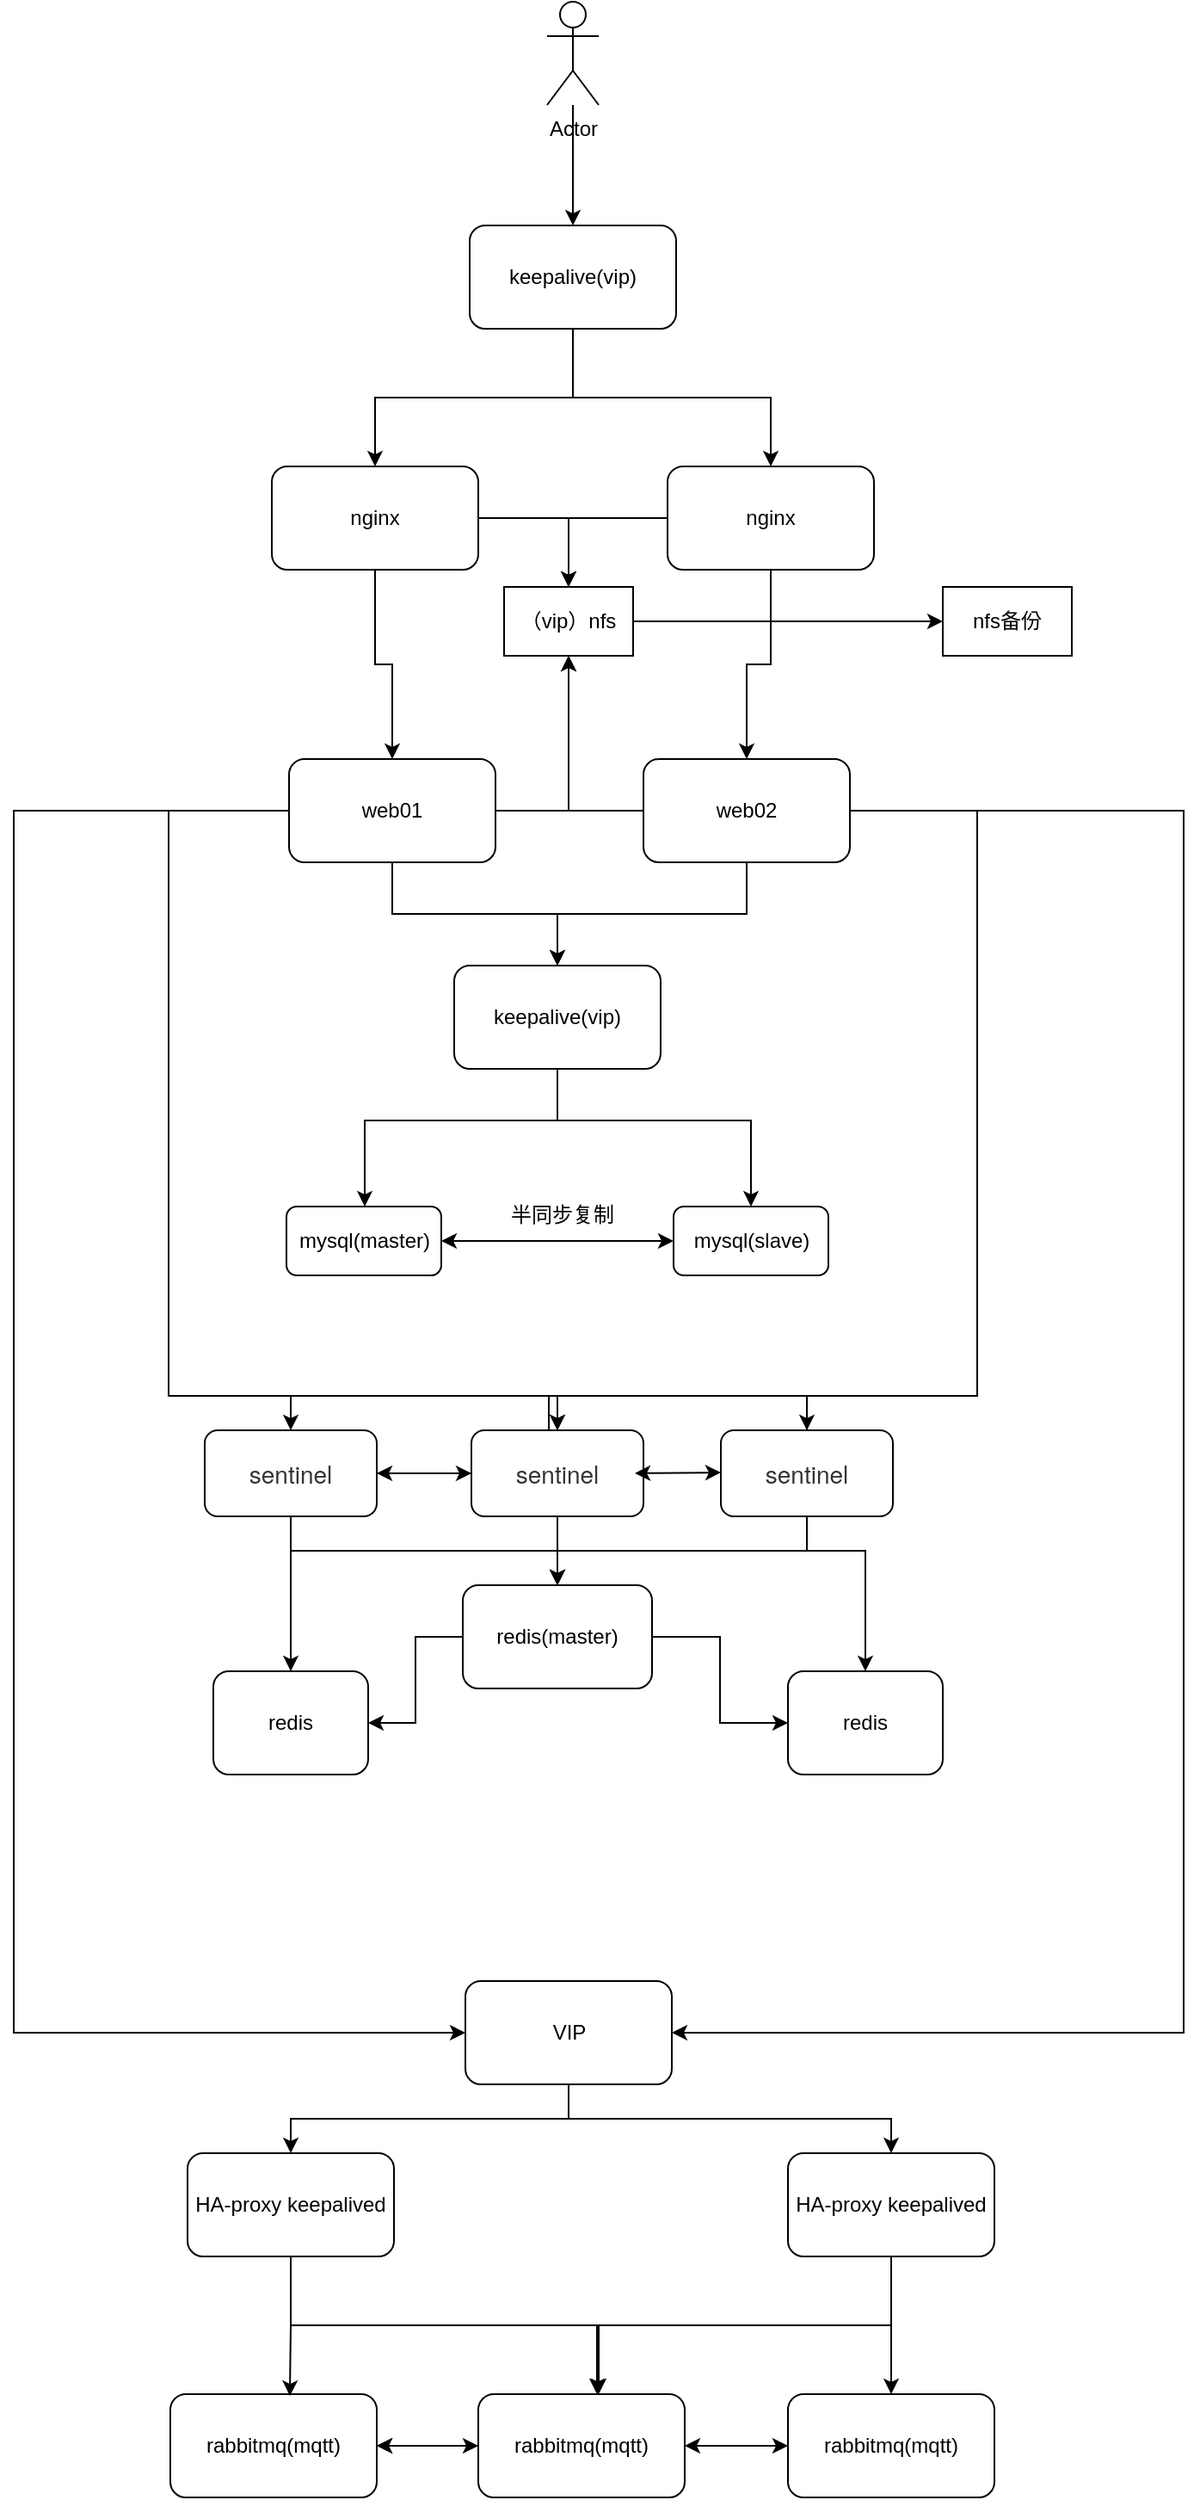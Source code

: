 <mxfile version="20.3.7" type="github">
  <diagram id="EFDAmcywMQUgyk0wCMeb" name="第 1 页">
    <mxGraphModel dx="2249" dy="1931" grid="1" gridSize="10" guides="1" tooltips="1" connect="1" arrows="1" fold="1" page="1" pageScale="1" pageWidth="827" pageHeight="1169" math="0" shadow="0">
      <root>
        <mxCell id="0" />
        <mxCell id="1" parent="0" />
        <mxCell id="dtd9RRR36Zd7Hm7ETKHa-63" style="edgeStyle=orthogonalEdgeStyle;rounded=0;orthogonalLoop=1;jettySize=auto;html=1;entryX=0.5;entryY=1;entryDx=0;entryDy=0;" edge="1" parent="1" source="dtd9RRR36Zd7Hm7ETKHa-1" target="dtd9RRR36Zd7Hm7ETKHa-60">
          <mxGeometry relative="1" as="geometry" />
        </mxCell>
        <mxCell id="dtd9RRR36Zd7Hm7ETKHa-70" style="edgeStyle=orthogonalEdgeStyle;rounded=0;orthogonalLoop=1;jettySize=auto;html=1;" edge="1" parent="1" source="dtd9RRR36Zd7Hm7ETKHa-1" target="dtd9RRR36Zd7Hm7ETKHa-69">
          <mxGeometry relative="1" as="geometry" />
        </mxCell>
        <mxCell id="dtd9RRR36Zd7Hm7ETKHa-79" style="edgeStyle=orthogonalEdgeStyle;rounded=0;orthogonalLoop=1;jettySize=auto;html=1;entryX=0.5;entryY=0;entryDx=0;entryDy=0;" edge="1" parent="1" source="dtd9RRR36Zd7Hm7ETKHa-1" target="dtd9RRR36Zd7Hm7ETKHa-27">
          <mxGeometry relative="1" as="geometry">
            <Array as="points">
              <mxPoint x="-10" y="340" />
              <mxPoint x="-10" y="680" />
              <mxPoint x="216" y="680" />
            </Array>
          </mxGeometry>
        </mxCell>
        <mxCell id="dtd9RRR36Zd7Hm7ETKHa-94" style="edgeStyle=orthogonalEdgeStyle;rounded=0;orthogonalLoop=1;jettySize=auto;html=1;entryX=0;entryY=0.5;entryDx=0;entryDy=0;" edge="1" parent="1" source="dtd9RRR36Zd7Hm7ETKHa-1" target="dtd9RRR36Zd7Hm7ETKHa-80">
          <mxGeometry relative="1" as="geometry">
            <Array as="points">
              <mxPoint x="-100" y="340" />
              <mxPoint x="-100" y="1050" />
            </Array>
          </mxGeometry>
        </mxCell>
        <mxCell id="dtd9RRR36Zd7Hm7ETKHa-1" value="web01" style="rounded=1;whiteSpace=wrap;html=1;" vertex="1" parent="1">
          <mxGeometry x="60" y="310" width="120" height="60" as="geometry" />
        </mxCell>
        <mxCell id="dtd9RRR36Zd7Hm7ETKHa-64" style="edgeStyle=orthogonalEdgeStyle;rounded=0;orthogonalLoop=1;jettySize=auto;html=1;entryX=0.5;entryY=1;entryDx=0;entryDy=0;" edge="1" parent="1" source="dtd9RRR36Zd7Hm7ETKHa-2" target="dtd9RRR36Zd7Hm7ETKHa-60">
          <mxGeometry relative="1" as="geometry">
            <Array as="points">
              <mxPoint x="223" y="340" />
            </Array>
          </mxGeometry>
        </mxCell>
        <mxCell id="dtd9RRR36Zd7Hm7ETKHa-72" style="edgeStyle=orthogonalEdgeStyle;rounded=0;orthogonalLoop=1;jettySize=auto;html=1;" edge="1" parent="1" source="dtd9RRR36Zd7Hm7ETKHa-2" target="dtd9RRR36Zd7Hm7ETKHa-69">
          <mxGeometry relative="1" as="geometry" />
        </mxCell>
        <mxCell id="dtd9RRR36Zd7Hm7ETKHa-78" style="edgeStyle=orthogonalEdgeStyle;rounded=0;orthogonalLoop=1;jettySize=auto;html=1;entryX=0.5;entryY=0;entryDx=0;entryDy=0;" edge="1" parent="1" source="dtd9RRR36Zd7Hm7ETKHa-2" target="dtd9RRR36Zd7Hm7ETKHa-27">
          <mxGeometry relative="1" as="geometry">
            <Array as="points">
              <mxPoint x="460" y="340" />
              <mxPoint x="460" y="680" />
              <mxPoint x="216" y="680" />
            </Array>
          </mxGeometry>
        </mxCell>
        <mxCell id="dtd9RRR36Zd7Hm7ETKHa-96" style="edgeStyle=orthogonalEdgeStyle;rounded=0;orthogonalLoop=1;jettySize=auto;html=1;entryX=1;entryY=0.5;entryDx=0;entryDy=0;" edge="1" parent="1" source="dtd9RRR36Zd7Hm7ETKHa-2" target="dtd9RRR36Zd7Hm7ETKHa-80">
          <mxGeometry relative="1" as="geometry">
            <Array as="points">
              <mxPoint x="580" y="340" />
              <mxPoint x="580" y="1050" />
            </Array>
          </mxGeometry>
        </mxCell>
        <mxCell id="dtd9RRR36Zd7Hm7ETKHa-2" value="web02" style="rounded=1;whiteSpace=wrap;html=1;" vertex="1" parent="1">
          <mxGeometry x="266" y="310" width="120" height="60" as="geometry" />
        </mxCell>
        <mxCell id="dtd9RRR36Zd7Hm7ETKHa-3" value="Actor" style="shape=umlActor;verticalLabelPosition=bottom;verticalAlign=top;html=1;outlineConnect=0;" vertex="1" parent="1">
          <mxGeometry x="210" y="-130" width="30" height="60" as="geometry" />
        </mxCell>
        <mxCell id="dtd9RRR36Zd7Hm7ETKHa-4" value="" style="endArrow=classic;html=1;rounded=0;entryX=0.5;entryY=0;entryDx=0;entryDy=0;" edge="1" parent="1" source="dtd9RRR36Zd7Hm7ETKHa-3" target="dtd9RRR36Zd7Hm7ETKHa-12">
          <mxGeometry width="50" height="50" relative="1" as="geometry">
            <mxPoint x="110" y="140" as="sourcePoint" />
            <mxPoint x="140" y="80" as="targetPoint" />
          </mxGeometry>
        </mxCell>
        <mxCell id="dtd9RRR36Zd7Hm7ETKHa-6" value="mysql(master)" style="rounded=1;whiteSpace=wrap;html=1;" vertex="1" parent="1">
          <mxGeometry x="58.5" y="570" width="90" height="40" as="geometry" />
        </mxCell>
        <mxCell id="dtd9RRR36Zd7Hm7ETKHa-8" value="mysql(slave)" style="rounded=1;whiteSpace=wrap;html=1;" vertex="1" parent="1">
          <mxGeometry x="283.5" y="570" width="90" height="40" as="geometry" />
        </mxCell>
        <mxCell id="dtd9RRR36Zd7Hm7ETKHa-9" value="" style="endArrow=classic;startArrow=classic;html=1;rounded=0;exitX=1;exitY=0.5;exitDx=0;exitDy=0;entryX=0;entryY=0.5;entryDx=0;entryDy=0;" edge="1" parent="1" source="dtd9RRR36Zd7Hm7ETKHa-6" target="dtd9RRR36Zd7Hm7ETKHa-8">
          <mxGeometry width="50" height="50" relative="1" as="geometry">
            <mxPoint x="178.5" y="590" as="sourcePoint" />
            <mxPoint x="228.5" y="540" as="targetPoint" />
          </mxGeometry>
        </mxCell>
        <mxCell id="dtd9RRR36Zd7Hm7ETKHa-18" style="edgeStyle=orthogonalEdgeStyle;rounded=0;orthogonalLoop=1;jettySize=auto;html=1;entryX=0.5;entryY=0;entryDx=0;entryDy=0;" edge="1" parent="1" source="dtd9RRR36Zd7Hm7ETKHa-12" target="dtd9RRR36Zd7Hm7ETKHa-14">
          <mxGeometry relative="1" as="geometry" />
        </mxCell>
        <mxCell id="dtd9RRR36Zd7Hm7ETKHa-58" style="edgeStyle=orthogonalEdgeStyle;rounded=0;orthogonalLoop=1;jettySize=auto;html=1;" edge="1" parent="1" source="dtd9RRR36Zd7Hm7ETKHa-12" target="dtd9RRR36Zd7Hm7ETKHa-15">
          <mxGeometry relative="1" as="geometry" />
        </mxCell>
        <mxCell id="dtd9RRR36Zd7Hm7ETKHa-12" value="keepalive(vip)" style="rounded=1;whiteSpace=wrap;html=1;" vertex="1" parent="1">
          <mxGeometry x="165" width="120" height="60" as="geometry" />
        </mxCell>
        <mxCell id="dtd9RRR36Zd7Hm7ETKHa-16" style="edgeStyle=orthogonalEdgeStyle;rounded=0;orthogonalLoop=1;jettySize=auto;html=1;entryX=0.5;entryY=0;entryDx=0;entryDy=0;" edge="1" parent="1" source="dtd9RRR36Zd7Hm7ETKHa-14" target="dtd9RRR36Zd7Hm7ETKHa-1">
          <mxGeometry relative="1" as="geometry" />
        </mxCell>
        <mxCell id="dtd9RRR36Zd7Hm7ETKHa-62" style="edgeStyle=orthogonalEdgeStyle;rounded=0;orthogonalLoop=1;jettySize=auto;html=1;entryX=0.5;entryY=0;entryDx=0;entryDy=0;" edge="1" parent="1" source="dtd9RRR36Zd7Hm7ETKHa-14" target="dtd9RRR36Zd7Hm7ETKHa-60">
          <mxGeometry relative="1" as="geometry" />
        </mxCell>
        <mxCell id="dtd9RRR36Zd7Hm7ETKHa-14" value="nginx" style="rounded=1;whiteSpace=wrap;html=1;" vertex="1" parent="1">
          <mxGeometry x="50" y="140" width="120" height="60" as="geometry" />
        </mxCell>
        <mxCell id="dtd9RRR36Zd7Hm7ETKHa-17" style="edgeStyle=orthogonalEdgeStyle;rounded=0;orthogonalLoop=1;jettySize=auto;html=1;entryX=0.5;entryY=0;entryDx=0;entryDy=0;" edge="1" parent="1" source="dtd9RRR36Zd7Hm7ETKHa-15" target="dtd9RRR36Zd7Hm7ETKHa-2">
          <mxGeometry relative="1" as="geometry" />
        </mxCell>
        <mxCell id="dtd9RRR36Zd7Hm7ETKHa-61" style="edgeStyle=orthogonalEdgeStyle;rounded=0;orthogonalLoop=1;jettySize=auto;html=1;entryX=0.5;entryY=0;entryDx=0;entryDy=0;" edge="1" parent="1" source="dtd9RRR36Zd7Hm7ETKHa-15" target="dtd9RRR36Zd7Hm7ETKHa-60">
          <mxGeometry relative="1" as="geometry" />
        </mxCell>
        <mxCell id="dtd9RRR36Zd7Hm7ETKHa-15" value="nginx" style="rounded=1;whiteSpace=wrap;html=1;" vertex="1" parent="1">
          <mxGeometry x="280" y="140" width="120" height="60" as="geometry" />
        </mxCell>
        <mxCell id="dtd9RRR36Zd7Hm7ETKHa-29" style="edgeStyle=orthogonalEdgeStyle;rounded=0;orthogonalLoop=1;jettySize=auto;html=1;exitX=1;exitY=0.5;exitDx=0;exitDy=0;entryX=1;entryY=0.5;entryDx=0;entryDy=0;" edge="1" parent="1" source="dtd9RRR36Zd7Hm7ETKHa-20" target="dtd9RRR36Zd7Hm7ETKHa-20">
          <mxGeometry relative="1" as="geometry">
            <mxPoint x="151" y="725" as="targetPoint" />
          </mxGeometry>
        </mxCell>
        <mxCell id="dtd9RRR36Zd7Hm7ETKHa-37" style="edgeStyle=orthogonalEdgeStyle;rounded=0;orthogonalLoop=1;jettySize=auto;html=1;entryX=0.5;entryY=0;entryDx=0;entryDy=0;" edge="1" parent="1" source="dtd9RRR36Zd7Hm7ETKHa-20" target="dtd9RRR36Zd7Hm7ETKHa-23">
          <mxGeometry relative="1" as="geometry" />
        </mxCell>
        <mxCell id="dtd9RRR36Zd7Hm7ETKHa-38" style="edgeStyle=orthogonalEdgeStyle;rounded=0;orthogonalLoop=1;jettySize=auto;html=1;" edge="1" parent="1" source="dtd9RRR36Zd7Hm7ETKHa-20" target="dtd9RRR36Zd7Hm7ETKHa-24">
          <mxGeometry relative="1" as="geometry">
            <Array as="points">
              <mxPoint x="61" y="770" />
              <mxPoint x="216" y="770" />
            </Array>
          </mxGeometry>
        </mxCell>
        <mxCell id="dtd9RRR36Zd7Hm7ETKHa-41" style="edgeStyle=orthogonalEdgeStyle;rounded=0;orthogonalLoop=1;jettySize=auto;html=1;entryX=0.5;entryY=0;entryDx=0;entryDy=0;" edge="1" parent="1" source="dtd9RRR36Zd7Hm7ETKHa-20" target="dtd9RRR36Zd7Hm7ETKHa-25">
          <mxGeometry relative="1" as="geometry">
            <Array as="points">
              <mxPoint x="61" y="770" />
              <mxPoint x="395" y="770" />
            </Array>
          </mxGeometry>
        </mxCell>
        <mxCell id="dtd9RRR36Zd7Hm7ETKHa-50" style="edgeStyle=orthogonalEdgeStyle;rounded=0;orthogonalLoop=1;jettySize=auto;html=1;entryX=0.5;entryY=0;entryDx=0;entryDy=0;" edge="1" parent="1" source="dtd9RRR36Zd7Hm7ETKHa-20" target="dtd9RRR36Zd7Hm7ETKHa-28">
          <mxGeometry relative="1" as="geometry" />
        </mxCell>
        <mxCell id="dtd9RRR36Zd7Hm7ETKHa-20" value="&lt;span style=&quot;color: rgb(51, 51, 51); font-family: &amp;quot;pingfang SC&amp;quot;, &amp;quot;helvetica neue&amp;quot;, arial, &amp;quot;hiragino sans gb&amp;quot;, &amp;quot;microsoft yahei ui&amp;quot;, &amp;quot;microsoft yahei&amp;quot;, simsun, sans-serif; font-size: 14px; text-align: left; background-color: rgb(255, 255, 255);&quot;&gt;sentinel&lt;/span&gt;" style="rounded=1;whiteSpace=wrap;html=1;" vertex="1" parent="1">
          <mxGeometry x="11" y="700" width="100" height="50" as="geometry" />
        </mxCell>
        <mxCell id="dtd9RRR36Zd7Hm7ETKHa-23" value="redis" style="rounded=1;whiteSpace=wrap;html=1;" vertex="1" parent="1">
          <mxGeometry x="16" y="840" width="90" height="60" as="geometry" />
        </mxCell>
        <mxCell id="dtd9RRR36Zd7Hm7ETKHa-35" style="edgeStyle=orthogonalEdgeStyle;rounded=0;orthogonalLoop=1;jettySize=auto;html=1;" edge="1" parent="1" source="dtd9RRR36Zd7Hm7ETKHa-24" target="dtd9RRR36Zd7Hm7ETKHa-25">
          <mxGeometry relative="1" as="geometry" />
        </mxCell>
        <mxCell id="dtd9RRR36Zd7Hm7ETKHa-36" style="edgeStyle=orthogonalEdgeStyle;rounded=0;orthogonalLoop=1;jettySize=auto;html=1;entryX=1;entryY=0.5;entryDx=0;entryDy=0;" edge="1" parent="1" source="dtd9RRR36Zd7Hm7ETKHa-24" target="dtd9RRR36Zd7Hm7ETKHa-23">
          <mxGeometry relative="1" as="geometry" />
        </mxCell>
        <mxCell id="dtd9RRR36Zd7Hm7ETKHa-24" value="redis(master)" style="rounded=1;whiteSpace=wrap;html=1;" vertex="1" parent="1">
          <mxGeometry x="161" y="790" width="110" height="60" as="geometry" />
        </mxCell>
        <mxCell id="dtd9RRR36Zd7Hm7ETKHa-25" value="redis" style="rounded=1;whiteSpace=wrap;html=1;" vertex="1" parent="1">
          <mxGeometry x="350" y="840" width="90" height="60" as="geometry" />
        </mxCell>
        <mxCell id="dtd9RRR36Zd7Hm7ETKHa-42" style="edgeStyle=orthogonalEdgeStyle;rounded=0;orthogonalLoop=1;jettySize=auto;html=1;exitX=0.5;exitY=1;exitDx=0;exitDy=0;entryX=0.5;entryY=0;entryDx=0;entryDy=0;" edge="1" parent="1" source="dtd9RRR36Zd7Hm7ETKHa-27" target="dtd9RRR36Zd7Hm7ETKHa-24">
          <mxGeometry relative="1" as="geometry" />
        </mxCell>
        <mxCell id="dtd9RRR36Zd7Hm7ETKHa-27" value="&lt;span style=&quot;color: rgb(51, 51, 51); font-family: &amp;quot;pingfang SC&amp;quot;, &amp;quot;helvetica neue&amp;quot;, arial, &amp;quot;hiragino sans gb&amp;quot;, &amp;quot;microsoft yahei ui&amp;quot;, &amp;quot;microsoft yahei&amp;quot;, simsun, sans-serif; font-size: 14px; text-align: left; background-color: rgb(255, 255, 255);&quot;&gt;sentinel&lt;/span&gt;" style="rounded=1;whiteSpace=wrap;html=1;" vertex="1" parent="1">
          <mxGeometry x="166" y="700" width="100" height="50" as="geometry" />
        </mxCell>
        <mxCell id="dtd9RRR36Zd7Hm7ETKHa-43" style="edgeStyle=orthogonalEdgeStyle;rounded=0;orthogonalLoop=1;jettySize=auto;html=1;entryX=0.5;entryY=0;entryDx=0;entryDy=0;" edge="1" parent="1" source="dtd9RRR36Zd7Hm7ETKHa-28" target="dtd9RRR36Zd7Hm7ETKHa-24">
          <mxGeometry relative="1" as="geometry">
            <Array as="points">
              <mxPoint x="361" y="770" />
              <mxPoint x="216" y="770" />
            </Array>
          </mxGeometry>
        </mxCell>
        <mxCell id="dtd9RRR36Zd7Hm7ETKHa-48" style="edgeStyle=orthogonalEdgeStyle;rounded=0;orthogonalLoop=1;jettySize=auto;html=1;entryX=0.5;entryY=0;entryDx=0;entryDy=0;" edge="1" parent="1" source="dtd9RRR36Zd7Hm7ETKHa-28" target="dtd9RRR36Zd7Hm7ETKHa-20">
          <mxGeometry relative="1" as="geometry">
            <mxPoint x="361" y="650" as="targetPoint" />
            <Array as="points">
              <mxPoint x="361" y="680" />
              <mxPoint x="61" y="680" />
            </Array>
          </mxGeometry>
        </mxCell>
        <mxCell id="dtd9RRR36Zd7Hm7ETKHa-28" value="&lt;span style=&quot;color: rgb(51, 51, 51); font-family: &amp;quot;pingfang SC&amp;quot;, &amp;quot;helvetica neue&amp;quot;, arial, &amp;quot;hiragino sans gb&amp;quot;, &amp;quot;microsoft yahei ui&amp;quot;, &amp;quot;microsoft yahei&amp;quot;, simsun, sans-serif; font-size: 14px; text-align: left; background-color: rgb(255, 255, 255);&quot;&gt;sentinel&lt;/span&gt;" style="rounded=1;whiteSpace=wrap;html=1;" vertex="1" parent="1">
          <mxGeometry x="311" y="700" width="100" height="50" as="geometry" />
        </mxCell>
        <mxCell id="dtd9RRR36Zd7Hm7ETKHa-30" value="" style="endArrow=classic;startArrow=classic;html=1;rounded=0;exitX=1;exitY=0.5;exitDx=0;exitDy=0;entryX=0;entryY=0.5;entryDx=0;entryDy=0;" edge="1" parent="1" source="dtd9RRR36Zd7Hm7ETKHa-20" target="dtd9RRR36Zd7Hm7ETKHa-27">
          <mxGeometry width="50" height="50" relative="1" as="geometry">
            <mxPoint x="111" y="770" as="sourcePoint" />
            <mxPoint x="161" y="720" as="targetPoint" />
          </mxGeometry>
        </mxCell>
        <mxCell id="dtd9RRR36Zd7Hm7ETKHa-31" value="" style="endArrow=classic;startArrow=classic;html=1;rounded=0;entryX=0;entryY=0.5;entryDx=0;entryDy=0;" edge="1" parent="1">
          <mxGeometry width="50" height="50" relative="1" as="geometry">
            <mxPoint x="261" y="725" as="sourcePoint" />
            <mxPoint x="311" y="724.5" as="targetPoint" />
          </mxGeometry>
        </mxCell>
        <mxCell id="dtd9RRR36Zd7Hm7ETKHa-55" value="rabbitmq(mqtt)" style="rounded=1;whiteSpace=wrap;html=1;" vertex="1" parent="1">
          <mxGeometry x="-9" y="1260" width="120" height="60" as="geometry" />
        </mxCell>
        <mxCell id="dtd9RRR36Zd7Hm7ETKHa-86" value="" style="edgeStyle=orthogonalEdgeStyle;rounded=0;orthogonalLoop=1;jettySize=auto;html=1;" edge="1" parent="1" source="dtd9RRR36Zd7Hm7ETKHa-56" target="dtd9RRR36Zd7Hm7ETKHa-55">
          <mxGeometry relative="1" as="geometry" />
        </mxCell>
        <mxCell id="dtd9RRR36Zd7Hm7ETKHa-56" value="rabbitmq(mqtt)" style="rounded=1;whiteSpace=wrap;html=1;" vertex="1" parent="1">
          <mxGeometry x="170" y="1260" width="120" height="60" as="geometry" />
        </mxCell>
        <mxCell id="dtd9RRR36Zd7Hm7ETKHa-57" value="rabbitmq(mqtt)" style="rounded=1;whiteSpace=wrap;html=1;" vertex="1" parent="1">
          <mxGeometry x="350" y="1260" width="120" height="60" as="geometry" />
        </mxCell>
        <mxCell id="dtd9RRR36Zd7Hm7ETKHa-66" style="edgeStyle=orthogonalEdgeStyle;rounded=0;orthogonalLoop=1;jettySize=auto;html=1;entryX=0;entryY=0.5;entryDx=0;entryDy=0;" edge="1" parent="1" source="dtd9RRR36Zd7Hm7ETKHa-60" target="dtd9RRR36Zd7Hm7ETKHa-65">
          <mxGeometry relative="1" as="geometry" />
        </mxCell>
        <mxCell id="dtd9RRR36Zd7Hm7ETKHa-60" value="（vip）nfs" style="rounded=0;whiteSpace=wrap;html=1;" vertex="1" parent="1">
          <mxGeometry x="185" y="210" width="75" height="40" as="geometry" />
        </mxCell>
        <mxCell id="dtd9RRR36Zd7Hm7ETKHa-65" value="nfs备份" style="rounded=0;whiteSpace=wrap;html=1;" vertex="1" parent="1">
          <mxGeometry x="440" y="210" width="75" height="40" as="geometry" />
        </mxCell>
        <mxCell id="dtd9RRR36Zd7Hm7ETKHa-68" value="半同步复制" style="text;html=1;strokeColor=none;fillColor=none;align=center;verticalAlign=middle;whiteSpace=wrap;rounded=0;" vertex="1" parent="1">
          <mxGeometry x="183.5" y="560" width="70" height="30" as="geometry" />
        </mxCell>
        <mxCell id="dtd9RRR36Zd7Hm7ETKHa-73" style="edgeStyle=orthogonalEdgeStyle;rounded=0;orthogonalLoop=1;jettySize=auto;html=1;" edge="1" parent="1" source="dtd9RRR36Zd7Hm7ETKHa-69" target="dtd9RRR36Zd7Hm7ETKHa-6">
          <mxGeometry relative="1" as="geometry">
            <Array as="points">
              <mxPoint x="216" y="520" />
              <mxPoint x="104" y="520" />
            </Array>
          </mxGeometry>
        </mxCell>
        <mxCell id="dtd9RRR36Zd7Hm7ETKHa-74" style="edgeStyle=orthogonalEdgeStyle;rounded=0;orthogonalLoop=1;jettySize=auto;html=1;entryX=0.5;entryY=0;entryDx=0;entryDy=0;" edge="1" parent="1" source="dtd9RRR36Zd7Hm7ETKHa-69" target="dtd9RRR36Zd7Hm7ETKHa-8">
          <mxGeometry relative="1" as="geometry">
            <Array as="points">
              <mxPoint x="216" y="520" />
              <mxPoint x="329" y="520" />
            </Array>
          </mxGeometry>
        </mxCell>
        <mxCell id="dtd9RRR36Zd7Hm7ETKHa-69" value="keepalive(vip)" style="rounded=1;whiteSpace=wrap;html=1;" vertex="1" parent="1">
          <mxGeometry x="156" y="430" width="120" height="60" as="geometry" />
        </mxCell>
        <mxCell id="dtd9RRR36Zd7Hm7ETKHa-92" style="edgeStyle=orthogonalEdgeStyle;rounded=0;orthogonalLoop=1;jettySize=auto;html=1;" edge="1" parent="1" source="dtd9RRR36Zd7Hm7ETKHa-80" target="dtd9RRR36Zd7Hm7ETKHa-83">
          <mxGeometry relative="1" as="geometry">
            <Array as="points">
              <mxPoint x="223" y="1100" />
              <mxPoint x="61" y="1100" />
            </Array>
          </mxGeometry>
        </mxCell>
        <mxCell id="dtd9RRR36Zd7Hm7ETKHa-93" style="edgeStyle=orthogonalEdgeStyle;rounded=0;orthogonalLoop=1;jettySize=auto;html=1;entryX=0.5;entryY=0;entryDx=0;entryDy=0;" edge="1" parent="1" source="dtd9RRR36Zd7Hm7ETKHa-80" target="dtd9RRR36Zd7Hm7ETKHa-87">
          <mxGeometry relative="1" as="geometry">
            <Array as="points">
              <mxPoint x="223" y="1100" />
              <mxPoint x="410" y="1100" />
            </Array>
          </mxGeometry>
        </mxCell>
        <mxCell id="dtd9RRR36Zd7Hm7ETKHa-80" value="VIP" style="rounded=1;whiteSpace=wrap;html=1;" vertex="1" parent="1">
          <mxGeometry x="162.5" y="1020" width="120" height="60" as="geometry" />
        </mxCell>
        <mxCell id="dtd9RRR36Zd7Hm7ETKHa-88" style="edgeStyle=orthogonalEdgeStyle;rounded=0;orthogonalLoop=1;jettySize=auto;html=1;entryX=0.579;entryY=0.017;entryDx=0;entryDy=0;entryPerimeter=0;" edge="1" parent="1" source="dtd9RRR36Zd7Hm7ETKHa-83" target="dtd9RRR36Zd7Hm7ETKHa-55">
          <mxGeometry relative="1" as="geometry" />
        </mxCell>
        <mxCell id="dtd9RRR36Zd7Hm7ETKHa-89" style="edgeStyle=orthogonalEdgeStyle;rounded=0;orthogonalLoop=1;jettySize=auto;html=1;entryX=0.575;entryY=0;entryDx=0;entryDy=0;entryPerimeter=0;" edge="1" parent="1" source="dtd9RRR36Zd7Hm7ETKHa-83" target="dtd9RRR36Zd7Hm7ETKHa-56">
          <mxGeometry relative="1" as="geometry">
            <Array as="points">
              <mxPoint x="61" y="1220" />
              <mxPoint x="239" y="1220" />
            </Array>
          </mxGeometry>
        </mxCell>
        <mxCell id="dtd9RRR36Zd7Hm7ETKHa-90" style="edgeStyle=orthogonalEdgeStyle;rounded=0;orthogonalLoop=1;jettySize=auto;html=1;" edge="1" parent="1" source="dtd9RRR36Zd7Hm7ETKHa-83" target="dtd9RRR36Zd7Hm7ETKHa-57">
          <mxGeometry relative="1" as="geometry">
            <Array as="points">
              <mxPoint x="61" y="1220" />
              <mxPoint x="410" y="1220" />
            </Array>
          </mxGeometry>
        </mxCell>
        <mxCell id="dtd9RRR36Zd7Hm7ETKHa-83" value="HA-proxy keepalived" style="rounded=1;whiteSpace=wrap;html=1;" vertex="1" parent="1">
          <mxGeometry x="1" y="1120" width="120" height="60" as="geometry" />
        </mxCell>
        <mxCell id="dtd9RRR36Zd7Hm7ETKHa-84" value="" style="endArrow=classic;startArrow=classic;html=1;rounded=0;exitX=1;exitY=0.5;exitDx=0;exitDy=0;entryX=0;entryY=0.5;entryDx=0;entryDy=0;" edge="1" parent="1" source="dtd9RRR36Zd7Hm7ETKHa-55" target="dtd9RRR36Zd7Hm7ETKHa-56">
          <mxGeometry width="50" height="50" relative="1" as="geometry">
            <mxPoint x="110" y="1290" as="sourcePoint" />
            <mxPoint x="160" y="1290" as="targetPoint" />
          </mxGeometry>
        </mxCell>
        <mxCell id="dtd9RRR36Zd7Hm7ETKHa-85" value="" style="endArrow=classic;startArrow=classic;html=1;rounded=0;entryX=0;entryY=0.5;entryDx=0;entryDy=0;" edge="1" parent="1" target="dtd9RRR36Zd7Hm7ETKHa-57">
          <mxGeometry width="50" height="50" relative="1" as="geometry">
            <mxPoint x="290" y="1290" as="sourcePoint" />
            <mxPoint x="332.5" y="1289.5" as="targetPoint" />
          </mxGeometry>
        </mxCell>
        <mxCell id="dtd9RRR36Zd7Hm7ETKHa-91" style="edgeStyle=orthogonalEdgeStyle;rounded=0;orthogonalLoop=1;jettySize=auto;html=1;exitX=0.5;exitY=1;exitDx=0;exitDy=0;" edge="1" parent="1" source="dtd9RRR36Zd7Hm7ETKHa-87" target="dtd9RRR36Zd7Hm7ETKHa-56">
          <mxGeometry relative="1" as="geometry">
            <mxPoint x="240" y="1250" as="targetPoint" />
            <Array as="points">
              <mxPoint x="410" y="1220" />
              <mxPoint x="240" y="1220" />
            </Array>
          </mxGeometry>
        </mxCell>
        <mxCell id="dtd9RRR36Zd7Hm7ETKHa-87" value="HA-proxy keepalived" style="rounded=1;whiteSpace=wrap;html=1;" vertex="1" parent="1">
          <mxGeometry x="350" y="1120" width="120" height="60" as="geometry" />
        </mxCell>
      </root>
    </mxGraphModel>
  </diagram>
</mxfile>
